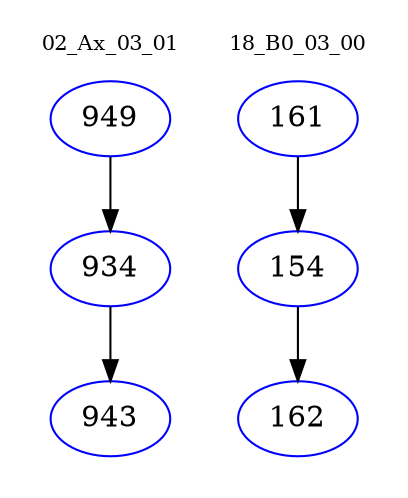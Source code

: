 digraph{
subgraph cluster_0 {
color = white
label = "02_Ax_03_01";
fontsize=10;
T0_949 [label="949", color="blue"]
T0_949 -> T0_934 [color="black"]
T0_934 [label="934", color="blue"]
T0_934 -> T0_943 [color="black"]
T0_943 [label="943", color="blue"]
}
subgraph cluster_1 {
color = white
label = "18_B0_03_00";
fontsize=10;
T1_161 [label="161", color="blue"]
T1_161 -> T1_154 [color="black"]
T1_154 [label="154", color="blue"]
T1_154 -> T1_162 [color="black"]
T1_162 [label="162", color="blue"]
}
}
